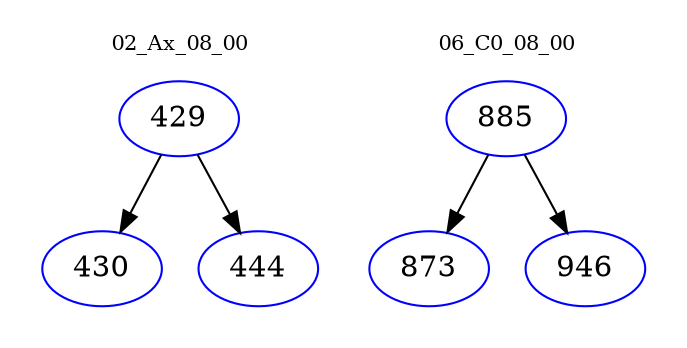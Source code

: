 digraph{
subgraph cluster_0 {
color = white
label = "02_Ax_08_00";
fontsize=10;
T0_429 [label="429", color="blue"]
T0_429 -> T0_430 [color="black"]
T0_430 [label="430", color="blue"]
T0_429 -> T0_444 [color="black"]
T0_444 [label="444", color="blue"]
}
subgraph cluster_1 {
color = white
label = "06_C0_08_00";
fontsize=10;
T1_885 [label="885", color="blue"]
T1_885 -> T1_873 [color="black"]
T1_873 [label="873", color="blue"]
T1_885 -> T1_946 [color="black"]
T1_946 [label="946", color="blue"]
}
}
